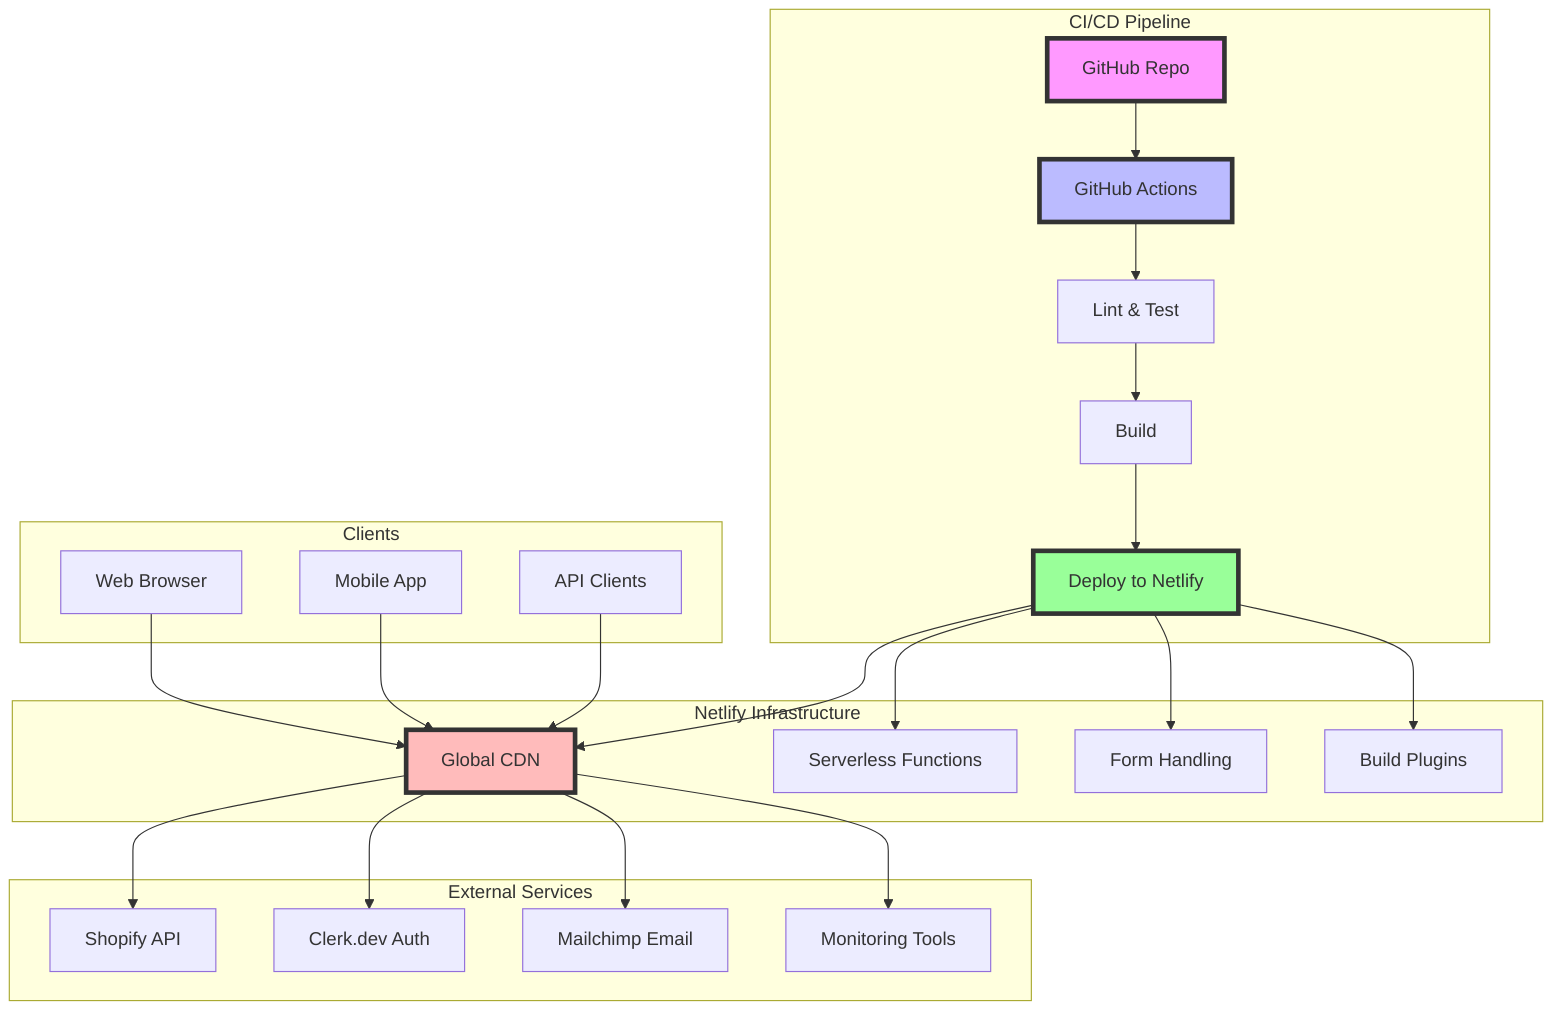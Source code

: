 graph TD
    subgraph "CI/CD Pipeline"
        A[GitHub Repo] --> B[GitHub Actions]
        B --> C[Lint & Test]
        C --> D[Build]
        D --> E[Deploy to Netlify]
    end
    
    subgraph "Netlify Infrastructure"
        E --> F[Global CDN]
        E --> G[Serverless Functions]
        E --> H[Form Handling]
        E --> I[Build Plugins]
    end
    
    subgraph "External Services"
        F --> J[Shopify API]
        F --> K[Clerk.dev Auth]
        F --> L[Mailchimp Email]
        F --> M[Monitoring Tools]
    end
    
    subgraph "Clients"
        N[Web Browser] --> F
        O[Mobile App] --> F
        P[API Clients] --> F
    end
    
    style A fill:#f9f,stroke:#333,stroke-width:4px
    style B fill:#bbf,stroke:#333,stroke-width:4px
    style E fill:#9f9,stroke:#333,stroke-width:4px
    style F fill:#fbb,stroke:#333,stroke-width:4px